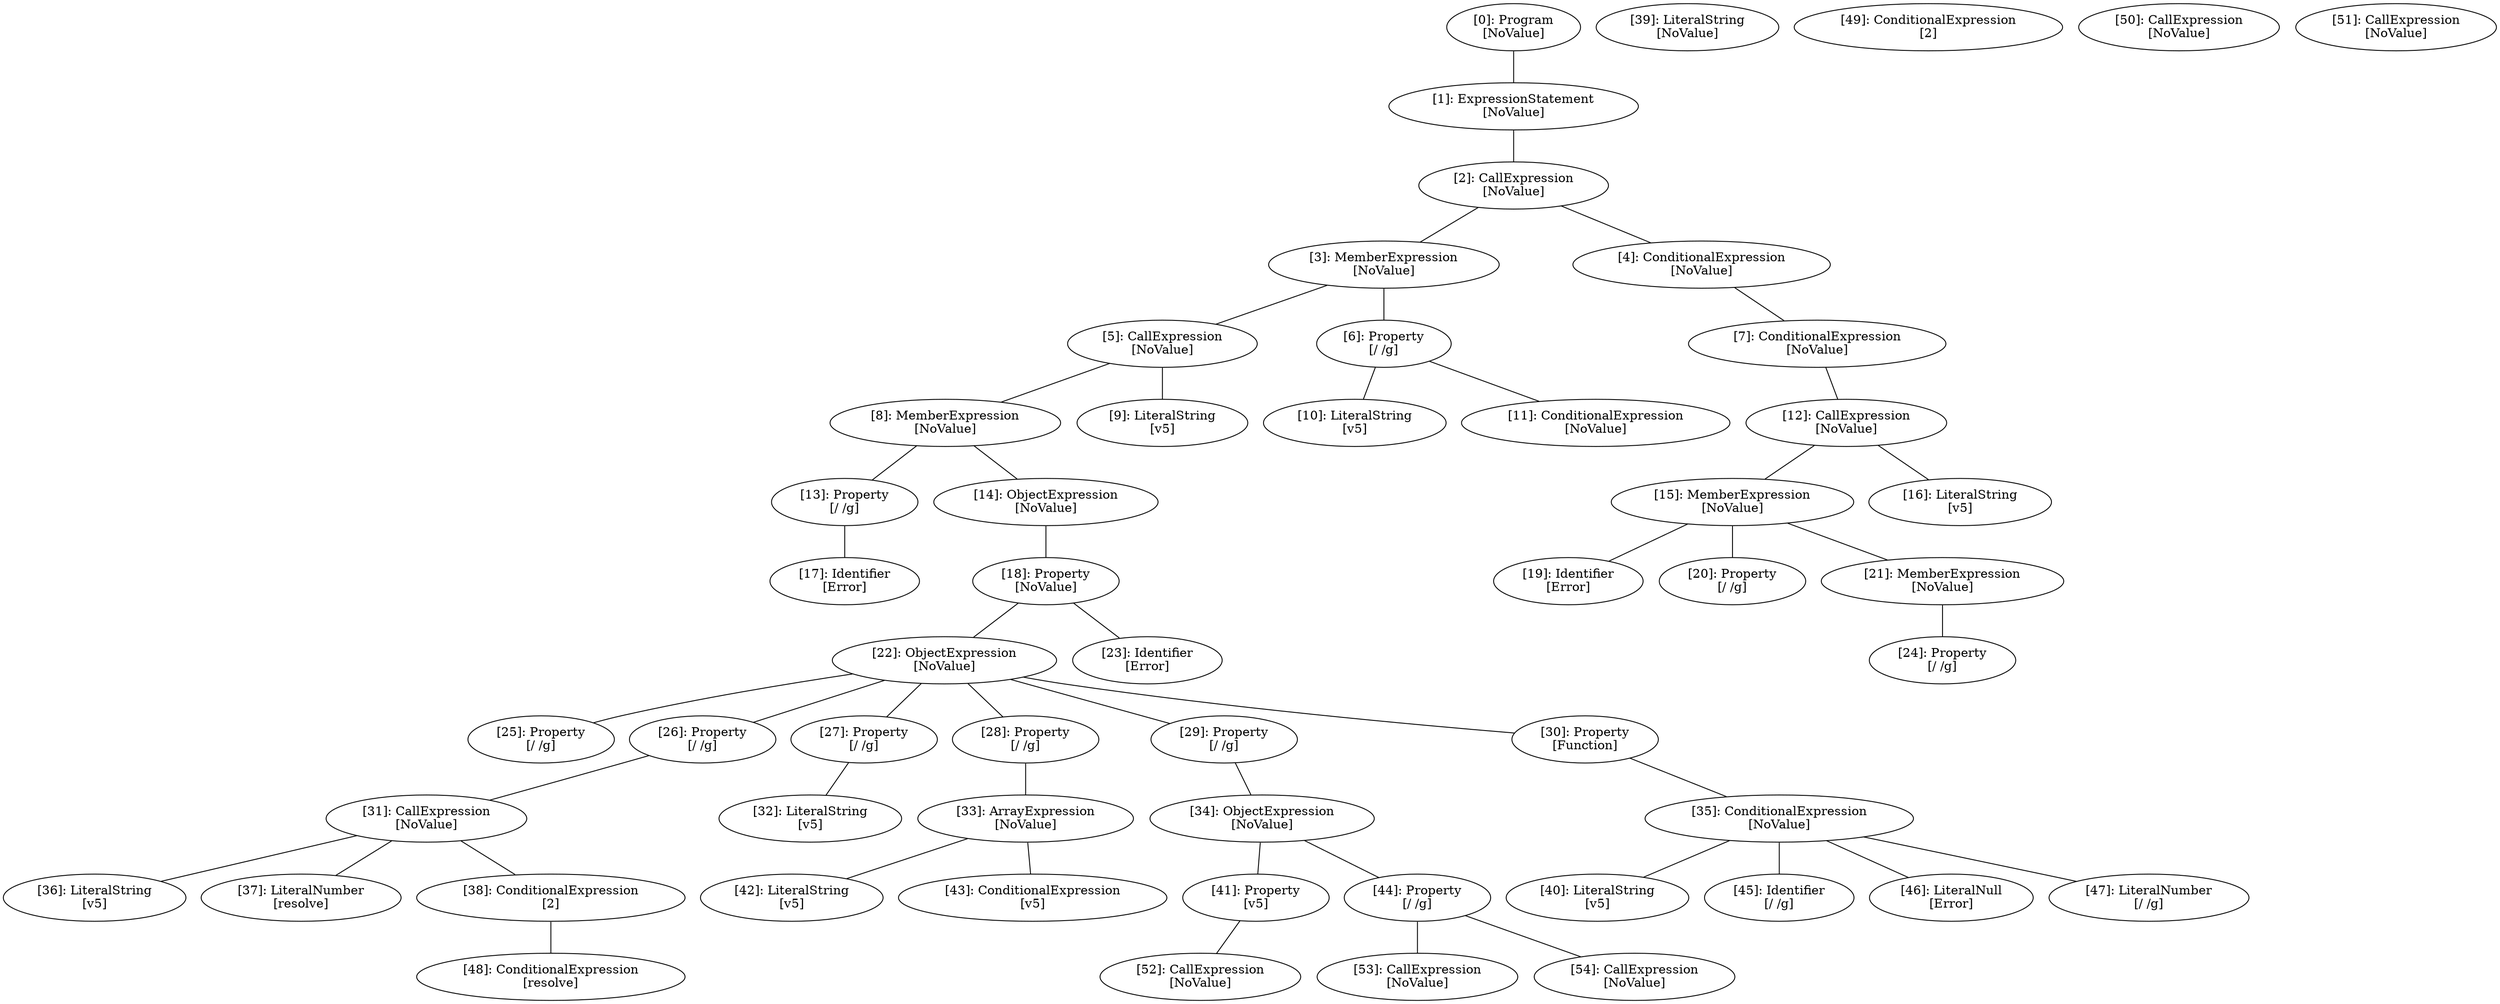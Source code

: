 // Result
graph {
	0 [label="[0]: Program
[NoValue]"]
	1 [label="[1]: ExpressionStatement
[NoValue]"]
	2 [label="[2]: CallExpression
[NoValue]"]
	3 [label="[3]: MemberExpression
[NoValue]"]
	4 [label="[4]: ConditionalExpression
[NoValue]"]
	5 [label="[5]: CallExpression
[NoValue]"]
	6 [label="[6]: Property
[/ /g]"]
	7 [label="[7]: ConditionalExpression
[NoValue]"]
	8 [label="[8]: MemberExpression
[NoValue]"]
	9 [label="[9]: LiteralString
[v5]"]
	10 [label="[10]: LiteralString
[v5]"]
	11 [label="[11]: ConditionalExpression
[NoValue]"]
	12 [label="[12]: CallExpression
[NoValue]"]
	13 [label="[13]: Property
[/ /g]"]
	14 [label="[14]: ObjectExpression
[NoValue]"]
	15 [label="[15]: MemberExpression
[NoValue]"]
	16 [label="[16]: LiteralString
[v5]"]
	17 [label="[17]: Identifier
[Error]"]
	18 [label="[18]: Property
[NoValue]"]
	19 [label="[19]: Identifier
[Error]"]
	20 [label="[20]: Property
[/ /g]"]
	21 [label="[21]: MemberExpression
[NoValue]"]
	22 [label="[22]: ObjectExpression
[NoValue]"]
	23 [label="[23]: Identifier
[Error]"]
	24 [label="[24]: Property
[/ /g]"]
	25 [label="[25]: Property
[/ /g]"]
	26 [label="[26]: Property
[/ /g]"]
	27 [label="[27]: Property
[/ /g]"]
	28 [label="[28]: Property
[/ /g]"]
	29 [label="[29]: Property
[/ /g]"]
	30 [label="[30]: Property
[Function]"]
	31 [label="[31]: CallExpression
[NoValue]"]
	32 [label="[32]: LiteralString
[v5]"]
	33 [label="[33]: ArrayExpression
[NoValue]"]
	34 [label="[34]: ObjectExpression
[NoValue]"]
	35 [label="[35]: ConditionalExpression
[NoValue]"]
	36 [label="[36]: LiteralString
[v5]"]
	37 [label="[37]: LiteralNumber
[resolve]"]
	38 [label="[38]: ConditionalExpression
[2]"]
	39 [label="[39]: LiteralString
[NoValue]"]
	40 [label="[40]: LiteralString
[v5]"]
	41 [label="[41]: Property
[v5]"]
	42 [label="[42]: LiteralString
[v5]"]
	43 [label="[43]: ConditionalExpression
[v5]"]
	44 [label="[44]: Property
[/ /g]"]
	45 [label="[45]: Identifier
[/ /g]"]
	46 [label="[46]: LiteralNull
[Error]"]
	47 [label="[47]: LiteralNumber
[/ /g]"]
	48 [label="[48]: ConditionalExpression
[resolve]"]
	49 [label="[49]: ConditionalExpression
[2]"]
	50 [label="[50]: CallExpression
[NoValue]"]
	51 [label="[51]: CallExpression
[NoValue]"]
	52 [label="[52]: CallExpression
[NoValue]"]
	53 [label="[53]: CallExpression
[NoValue]"]
	54 [label="[54]: CallExpression
[NoValue]"]
	0 -- 1
	1 -- 2
	2 -- 3
	2 -- 4
	3 -- 5
	3 -- 6
	4 -- 7
	5 -- 8
	5 -- 9
	6 -- 10
	6 -- 11
	7 -- 12
	8 -- 13
	8 -- 14
	12 -- 15
	12 -- 16
	13 -- 17
	14 -- 18
	15 -- 19
	15 -- 20
	15 -- 21
	18 -- 22
	18 -- 23
	21 -- 24
	22 -- 25
	22 -- 26
	22 -- 27
	22 -- 28
	22 -- 29
	22 -- 30
	26 -- 31
	27 -- 32
	28 -- 33
	29 -- 34
	30 -- 35
	31 -- 36
	31 -- 37
	31 -- 38
	33 -- 42
	33 -- 43
	34 -- 41
	34 -- 44
	35 -- 40
	35 -- 45
	35 -- 46
	35 -- 47
	38 -- 48
	41 -- 52
	44 -- 53
	44 -- 54
}
